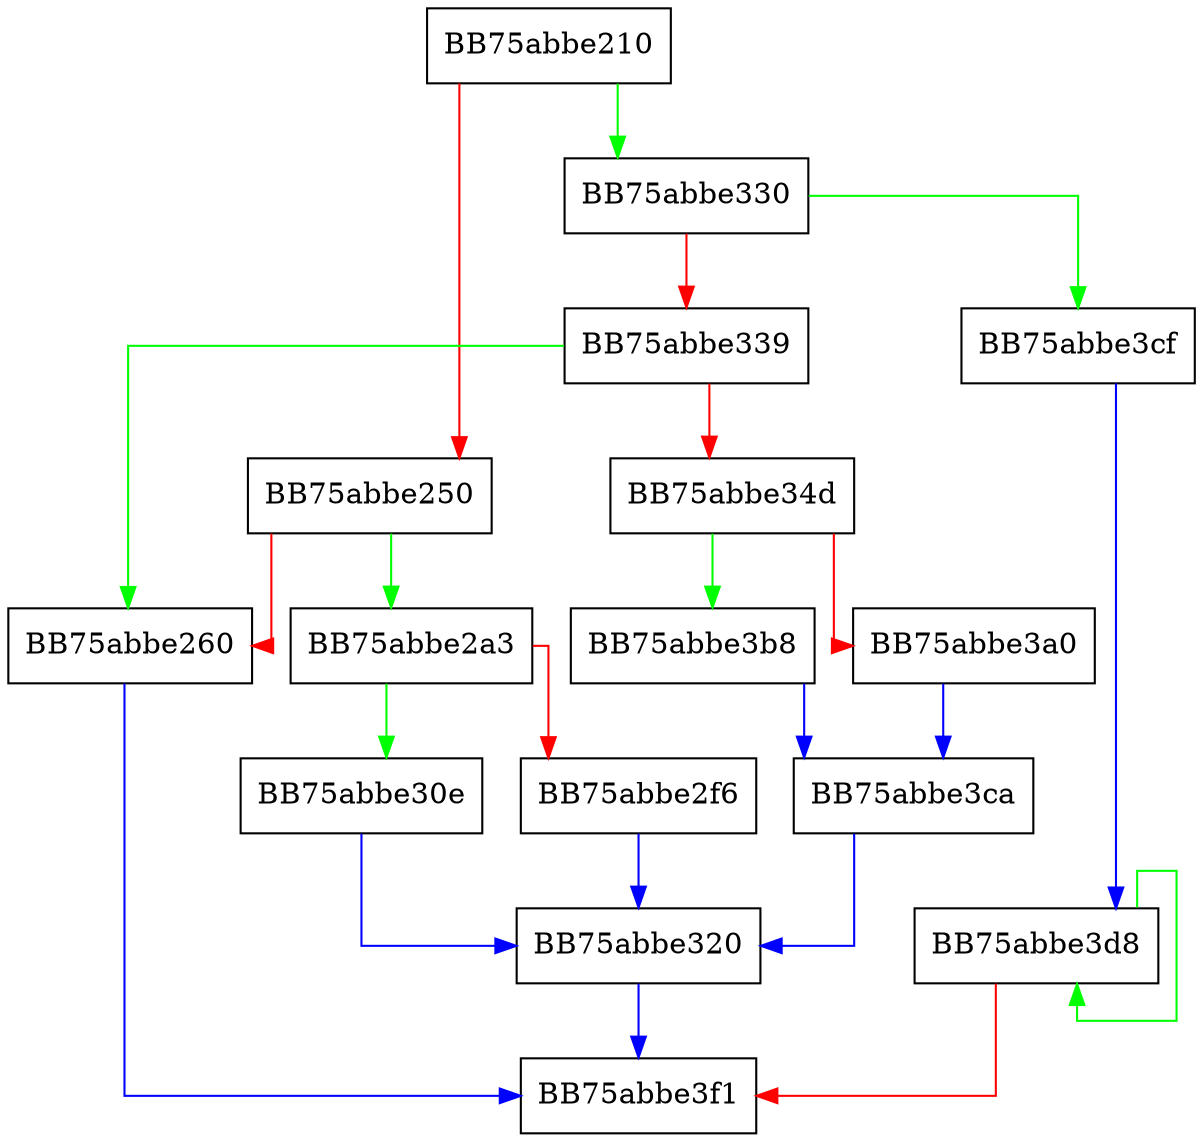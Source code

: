 digraph SSE4_pminuw {
  node [shape="box"];
  graph [splines=ortho];
  BB75abbe210 -> BB75abbe330 [color="green"];
  BB75abbe210 -> BB75abbe250 [color="red"];
  BB75abbe250 -> BB75abbe2a3 [color="green"];
  BB75abbe250 -> BB75abbe260 [color="red"];
  BB75abbe260 -> BB75abbe3f1 [color="blue"];
  BB75abbe2a3 -> BB75abbe30e [color="green"];
  BB75abbe2a3 -> BB75abbe2f6 [color="red"];
  BB75abbe2f6 -> BB75abbe320 [color="blue"];
  BB75abbe30e -> BB75abbe320 [color="blue"];
  BB75abbe320 -> BB75abbe3f1 [color="blue"];
  BB75abbe330 -> BB75abbe3cf [color="green"];
  BB75abbe330 -> BB75abbe339 [color="red"];
  BB75abbe339 -> BB75abbe260 [color="green"];
  BB75abbe339 -> BB75abbe34d [color="red"];
  BB75abbe34d -> BB75abbe3b8 [color="green"];
  BB75abbe34d -> BB75abbe3a0 [color="red"];
  BB75abbe3a0 -> BB75abbe3ca [color="blue"];
  BB75abbe3b8 -> BB75abbe3ca [color="blue"];
  BB75abbe3ca -> BB75abbe320 [color="blue"];
  BB75abbe3cf -> BB75abbe3d8 [color="blue"];
  BB75abbe3d8 -> BB75abbe3d8 [color="green"];
  BB75abbe3d8 -> BB75abbe3f1 [color="red"];
}